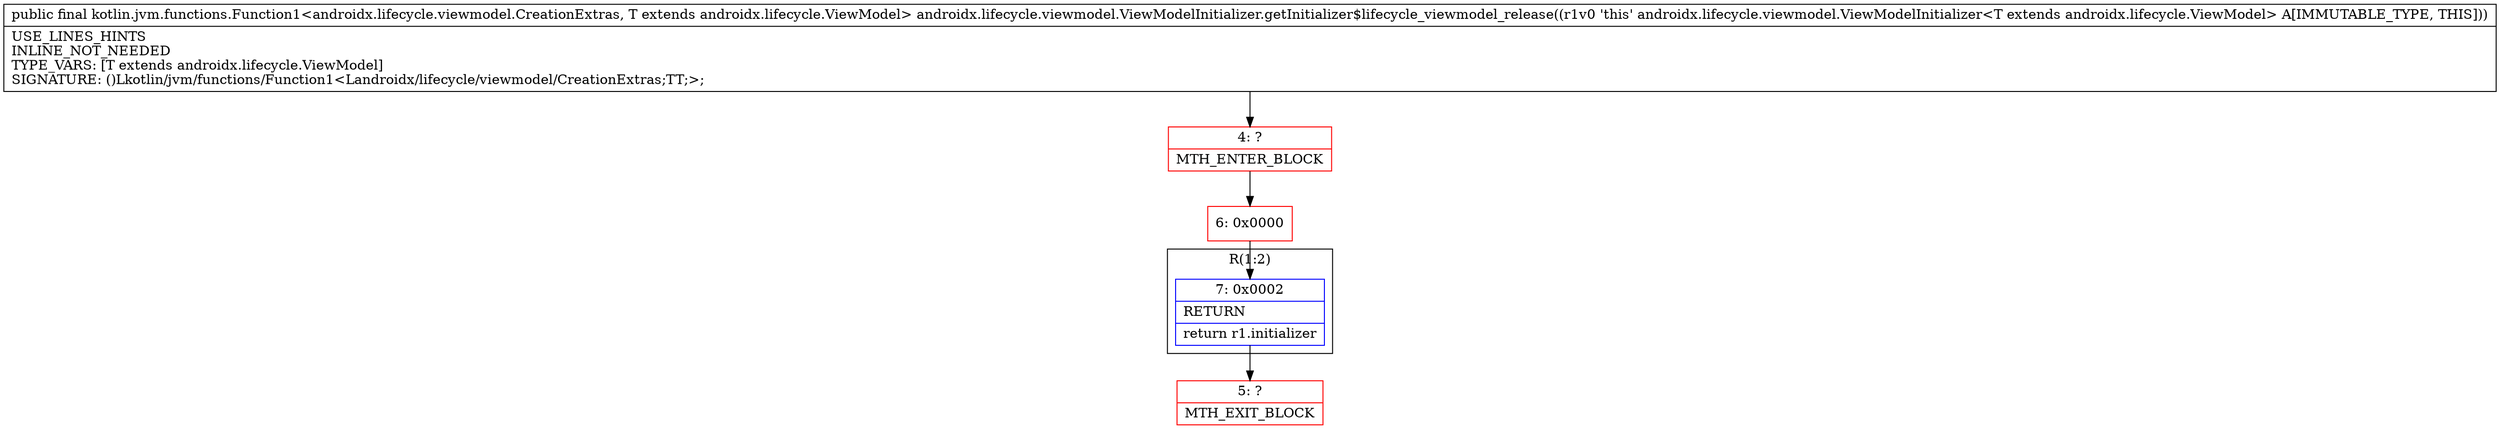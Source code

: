 digraph "CFG forandroidx.lifecycle.viewmodel.ViewModelInitializer.getInitializer$lifecycle_viewmodel_release()Lkotlin\/jvm\/functions\/Function1;" {
subgraph cluster_Region_1748296643 {
label = "R(1:2)";
node [shape=record,color=blue];
Node_7 [shape=record,label="{7\:\ 0x0002|RETURN\l|return r1.initializer\l}"];
}
Node_4 [shape=record,color=red,label="{4\:\ ?|MTH_ENTER_BLOCK\l}"];
Node_6 [shape=record,color=red,label="{6\:\ 0x0000}"];
Node_5 [shape=record,color=red,label="{5\:\ ?|MTH_EXIT_BLOCK\l}"];
MethodNode[shape=record,label="{public final kotlin.jvm.functions.Function1\<androidx.lifecycle.viewmodel.CreationExtras, T extends androidx.lifecycle.ViewModel\> androidx.lifecycle.viewmodel.ViewModelInitializer.getInitializer$lifecycle_viewmodel_release((r1v0 'this' androidx.lifecycle.viewmodel.ViewModelInitializer\<T extends androidx.lifecycle.ViewModel\> A[IMMUTABLE_TYPE, THIS]))  | USE_LINES_HINTS\lINLINE_NOT_NEEDED\lTYPE_VARS: [T extends androidx.lifecycle.ViewModel]\lSIGNATURE: ()Lkotlin\/jvm\/functions\/Function1\<Landroidx\/lifecycle\/viewmodel\/CreationExtras;TT;\>;\l}"];
MethodNode -> Node_4;Node_7 -> Node_5;
Node_4 -> Node_6;
Node_6 -> Node_7;
}

